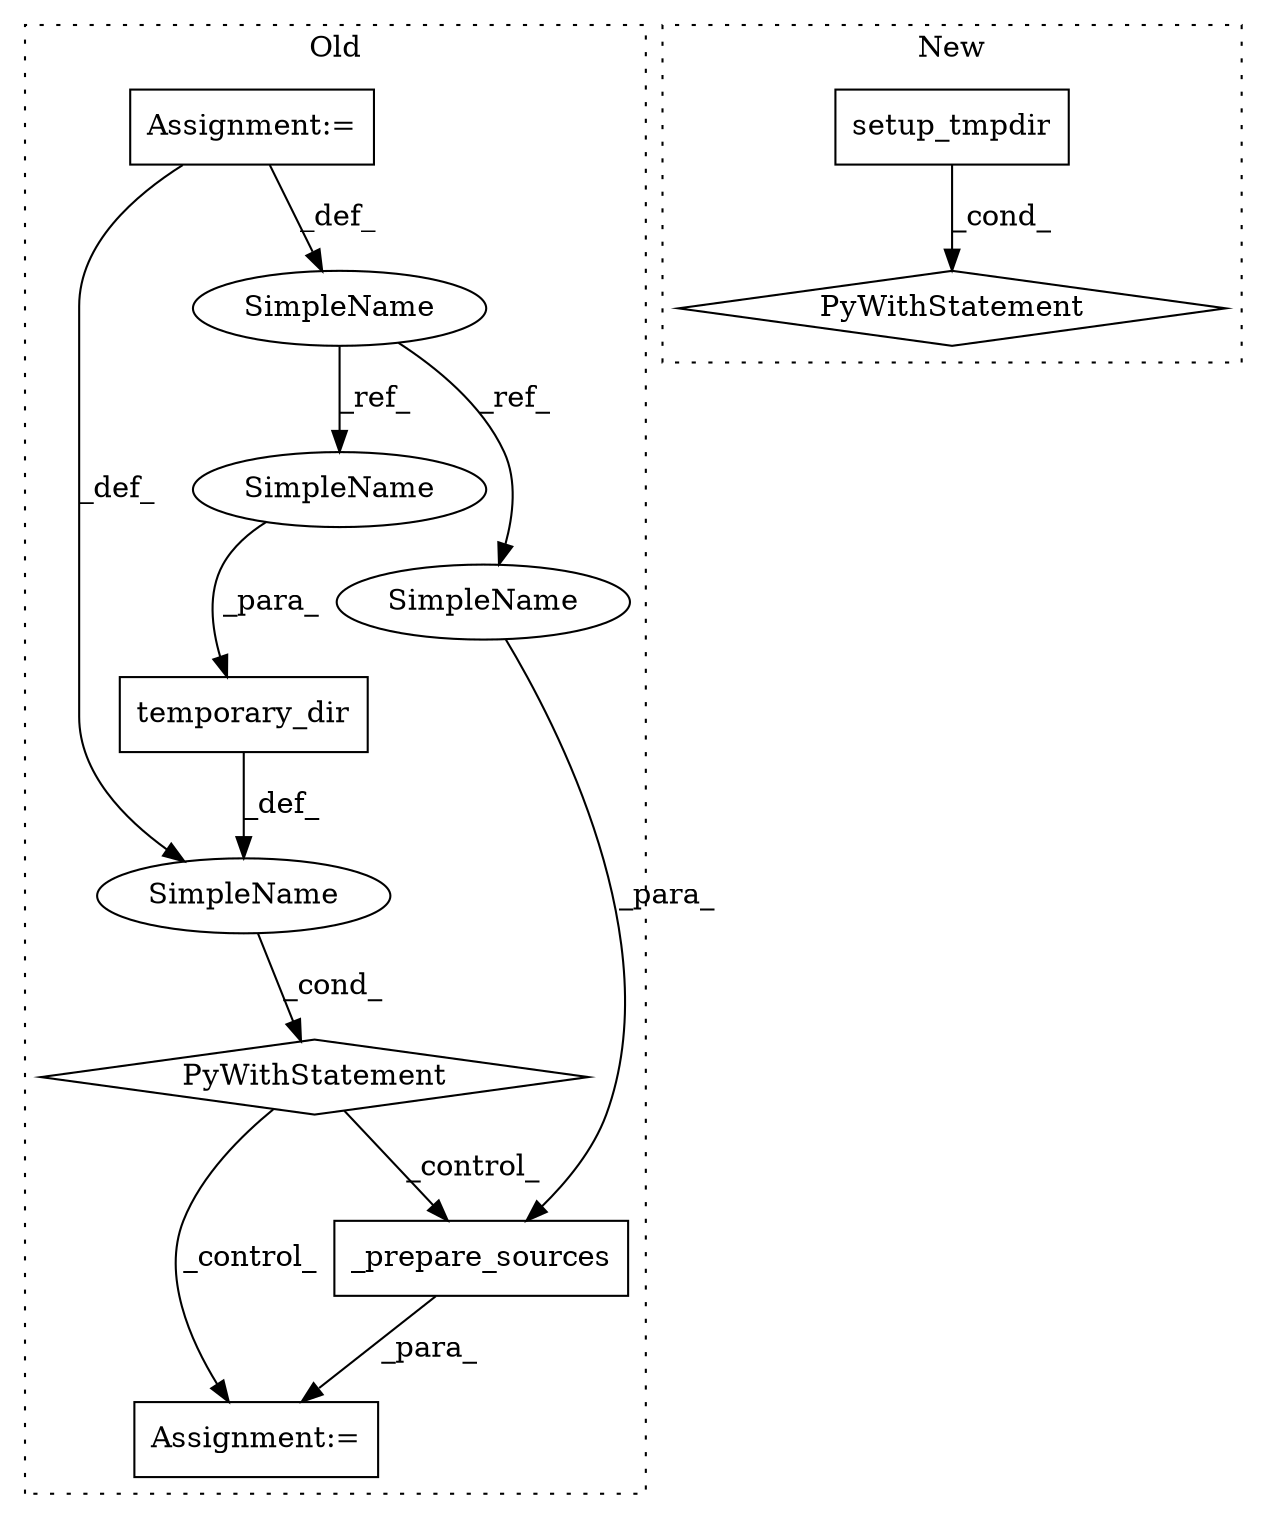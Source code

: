 digraph G {
subgraph cluster0 {
1 [label="temporary_dir" a="32" s="1032,1056" l="14,1" shape="box"];
3 [label="Assignment:=" a="7" s="1100" l="1" shape="box"];
4 [label="SimpleName" a="42" s="" l="" shape="ellipse"];
5 [label="PyWithStatement" a="104" s="1022,1057" l="10,2" shape="diamond"];
7 [label="SimpleName" a="42" s="990" l="10" shape="ellipse"];
8 [label="_prepare_sources" a="32" s="1106,1140" l="17,1" shape="box"];
9 [label="Assignment:=" a="7" s="1000" l="1" shape="box"];
10 [label="SimpleName" a="42" s="1046" l="10" shape="ellipse"];
11 [label="SimpleName" a="42" s="1130" l="10" shape="ellipse"];
label = "Old";
style="dotted";
}
subgraph cluster1 {
2 [label="PyWithStatement" a="104" s="520,556" l="10,2" shape="diamond"];
6 [label="setup_tmpdir" a="32" s="535,555" l="13,1" shape="box"];
label = "New";
style="dotted";
}
1 -> 4 [label="_def_"];
4 -> 5 [label="_cond_"];
5 -> 3 [label="_control_"];
5 -> 8 [label="_control_"];
6 -> 2 [label="_cond_"];
7 -> 10 [label="_ref_"];
7 -> 11 [label="_ref_"];
8 -> 3 [label="_para_"];
9 -> 7 [label="_def_"];
9 -> 4 [label="_def_"];
10 -> 1 [label="_para_"];
11 -> 8 [label="_para_"];
}